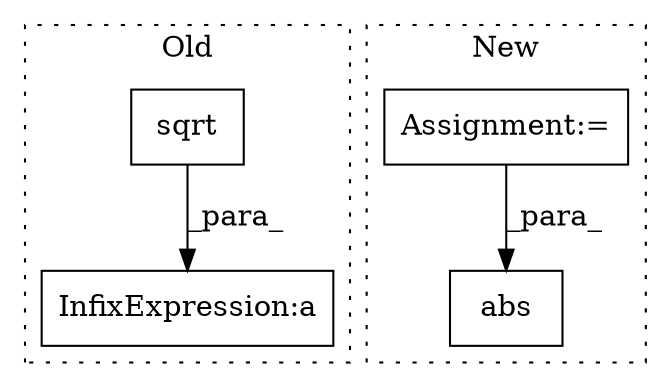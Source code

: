 digraph G {
subgraph cluster0 {
1 [label="sqrt" a="32" s="5034" l="6" shape="box"];
3 [label="InfixExpression:a" a="27" s="5763" l="3" shape="box"];
label = "Old";
style="dotted";
}
subgraph cluster1 {
2 [label="abs" a="32" s="5673,5682" l="4,1" shape="box"];
4 [label="Assignment:=" a="7" s="4774" l="1" shape="box"];
label = "New";
style="dotted";
}
1 -> 3 [label="_para_"];
4 -> 2 [label="_para_"];
}